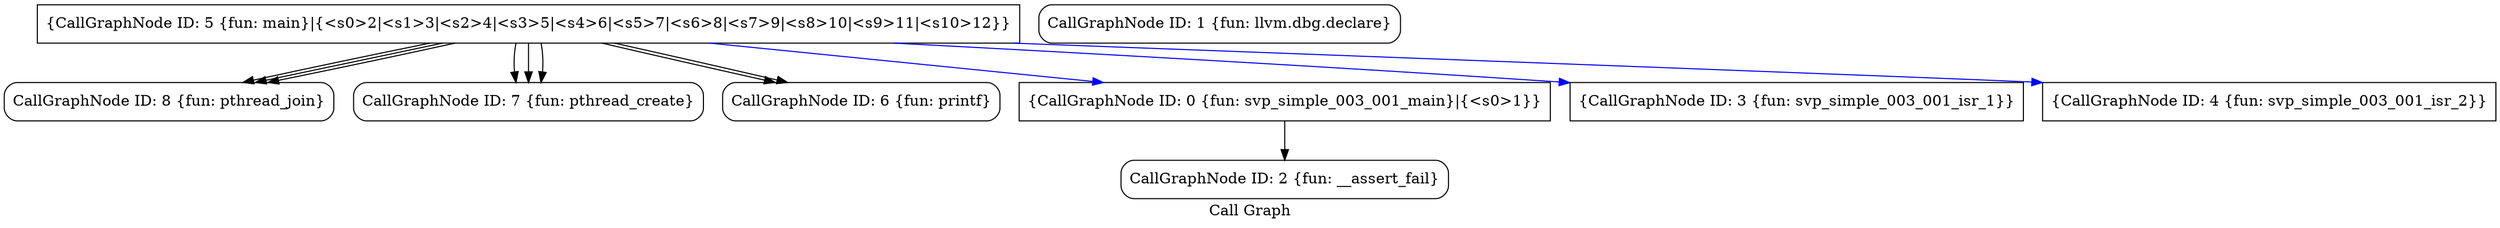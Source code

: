 digraph "Call Graph" {
	label="Call Graph";

	Node0xd96d20 [shape=record,shape=Mrecord,label="{CallGraphNode ID: 8 \{fun: pthread_join\}}"];
	Node0xd96c40 [shape=record,shape=Mrecord,label="{CallGraphNode ID: 7 \{fun: pthread_create\}}"];
	Node0xd96b60 [shape=record,shape=Mrecord,label="{CallGraphNode ID: 6 \{fun: printf\}}"];
	Node0xd96a80 [shape=record,shape=box,label="{CallGraphNode ID: 5 \{fun: main\}|{<s0>2|<s1>3|<s2>4|<s3>5|<s4>6|<s5>7|<s6>8|<s7>9|<s8>10|<s9>11|<s10>12}}"];
	Node0xd96a80:s0 -> Node0xd96b60[color=black];
	Node0xd96a80:s1 -> Node0xd96c40[color=black];
	Node0xd96a80:s2 -> Node0xd96c40[color=black];
	Node0xd96a80:s3 -> Node0xd96c40[color=black];
	Node0xd96a80:s4 -> Node0xd96d20[color=black];
	Node0xd96a80:s5 -> Node0xd96d20[color=black];
	Node0xd96a80:s6 -> Node0xd96d20[color=black];
	Node0xd96a80:s7 -> Node0xd96b60[color=black];
	Node0xd96a80:s8 -> Node0xd96570[color=blue];
	Node0xd96a80:s9 -> Node0xd968c0[color=blue];
	Node0xd96a80:s10 -> Node0xd969a0[color=blue];
	Node0xd969a0 [shape=record,shape=box,label="{CallGraphNode ID: 4 \{fun: svp_simple_003_001_isr_2\}}"];
	Node0xd968c0 [shape=record,shape=box,label="{CallGraphNode ID: 3 \{fun: svp_simple_003_001_isr_1\}}"];
	Node0xd967e0 [shape=record,shape=Mrecord,label="{CallGraphNode ID: 2 \{fun: __assert_fail\}}"];
	Node0xd96700 [shape=record,shape=Mrecord,label="{CallGraphNode ID: 1 \{fun: llvm.dbg.declare\}}"];
	Node0xd96570 [shape=record,shape=box,label="{CallGraphNode ID: 0 \{fun: svp_simple_003_001_main\}|{<s0>1}}"];
	Node0xd96570:s0 -> Node0xd967e0[color=black];
}
